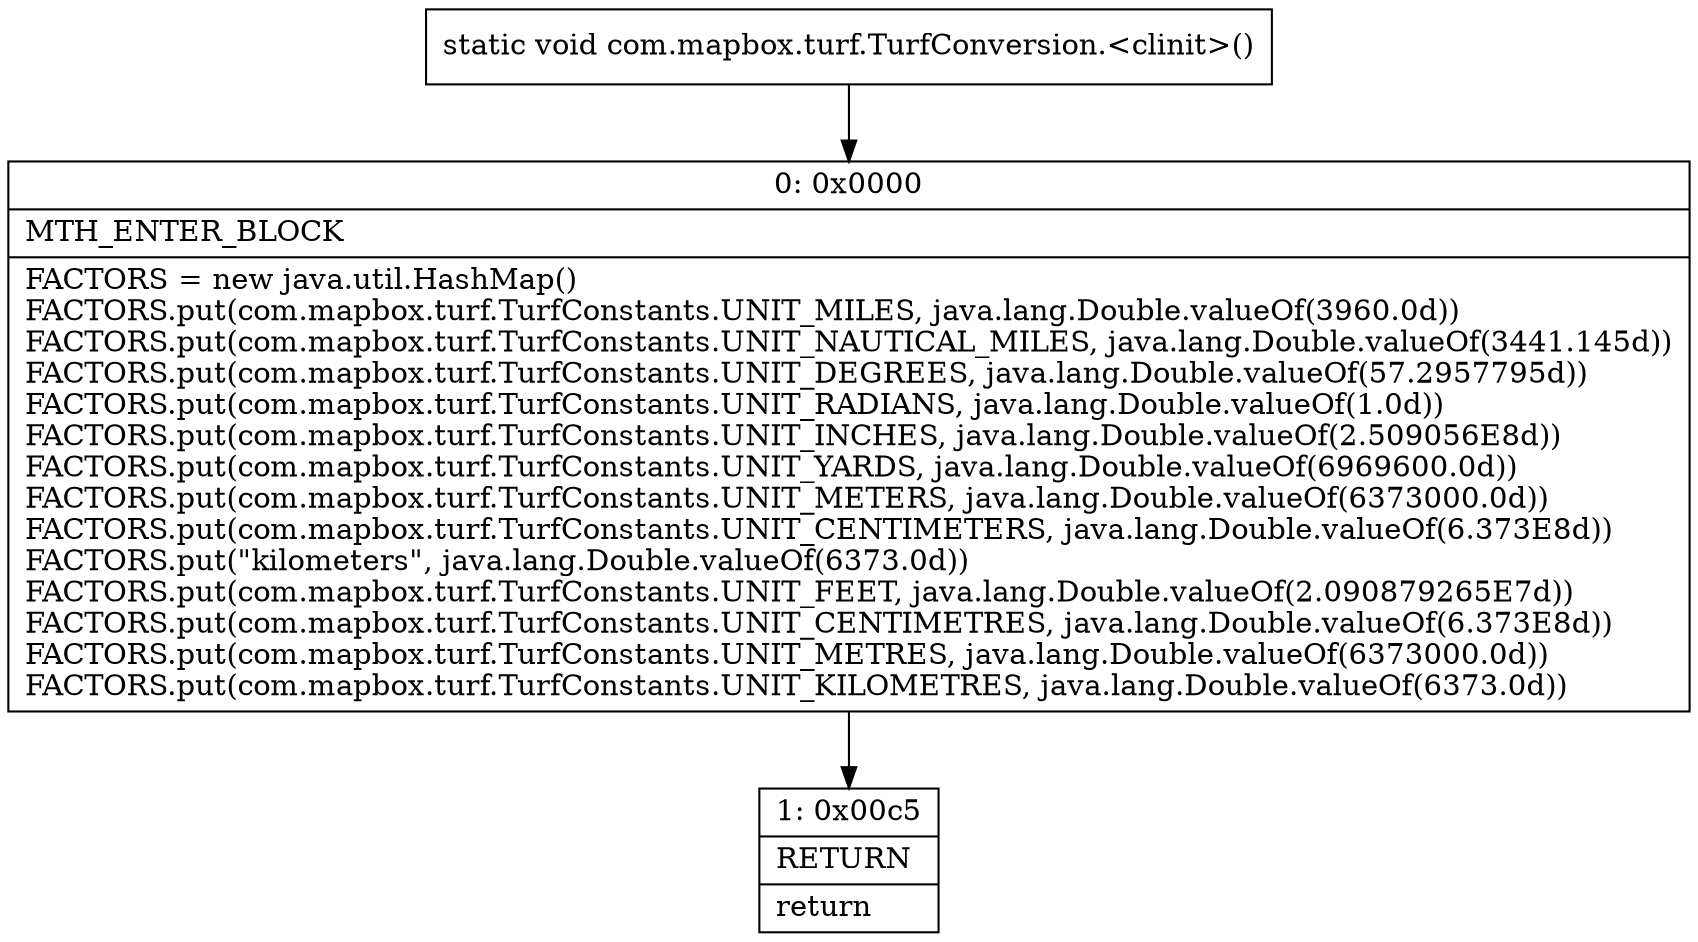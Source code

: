 digraph "CFG forcom.mapbox.turf.TurfConversion.\<clinit\>()V" {
Node_0 [shape=record,label="{0\:\ 0x0000|MTH_ENTER_BLOCK\l|FACTORS = new java.util.HashMap()\lFACTORS.put(com.mapbox.turf.TurfConstants.UNIT_MILES, java.lang.Double.valueOf(3960.0d))\lFACTORS.put(com.mapbox.turf.TurfConstants.UNIT_NAUTICAL_MILES, java.lang.Double.valueOf(3441.145d))\lFACTORS.put(com.mapbox.turf.TurfConstants.UNIT_DEGREES, java.lang.Double.valueOf(57.2957795d))\lFACTORS.put(com.mapbox.turf.TurfConstants.UNIT_RADIANS, java.lang.Double.valueOf(1.0d))\lFACTORS.put(com.mapbox.turf.TurfConstants.UNIT_INCHES, java.lang.Double.valueOf(2.509056E8d))\lFACTORS.put(com.mapbox.turf.TurfConstants.UNIT_YARDS, java.lang.Double.valueOf(6969600.0d))\lFACTORS.put(com.mapbox.turf.TurfConstants.UNIT_METERS, java.lang.Double.valueOf(6373000.0d))\lFACTORS.put(com.mapbox.turf.TurfConstants.UNIT_CENTIMETERS, java.lang.Double.valueOf(6.373E8d))\lFACTORS.put(\"kilometers\", java.lang.Double.valueOf(6373.0d))\lFACTORS.put(com.mapbox.turf.TurfConstants.UNIT_FEET, java.lang.Double.valueOf(2.090879265E7d))\lFACTORS.put(com.mapbox.turf.TurfConstants.UNIT_CENTIMETRES, java.lang.Double.valueOf(6.373E8d))\lFACTORS.put(com.mapbox.turf.TurfConstants.UNIT_METRES, java.lang.Double.valueOf(6373000.0d))\lFACTORS.put(com.mapbox.turf.TurfConstants.UNIT_KILOMETRES, java.lang.Double.valueOf(6373.0d))\l}"];
Node_1 [shape=record,label="{1\:\ 0x00c5|RETURN\l|return\l}"];
MethodNode[shape=record,label="{static void com.mapbox.turf.TurfConversion.\<clinit\>() }"];
MethodNode -> Node_0;
Node_0 -> Node_1;
}

